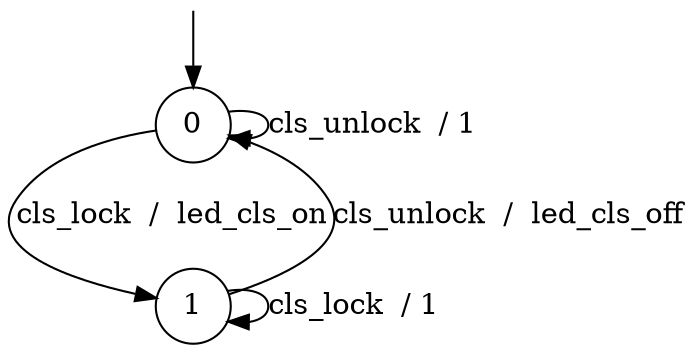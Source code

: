 digraph g {

	s0 [shape="circle" label="0"];
	s1 [shape="circle" label="1"];
	s0 -> s1 [label="cls_lock  /  led_cls_on"];
	s0 -> s0 [label="cls_unlock  / 1"];
	s1 -> s1 [label="cls_lock  / 1"];
	s1 -> s0 [label="cls_unlock  /  led_cls_off"];

__start0 [label="" shape="none" width="0" height="0"];
__start0 -> s0;

}
